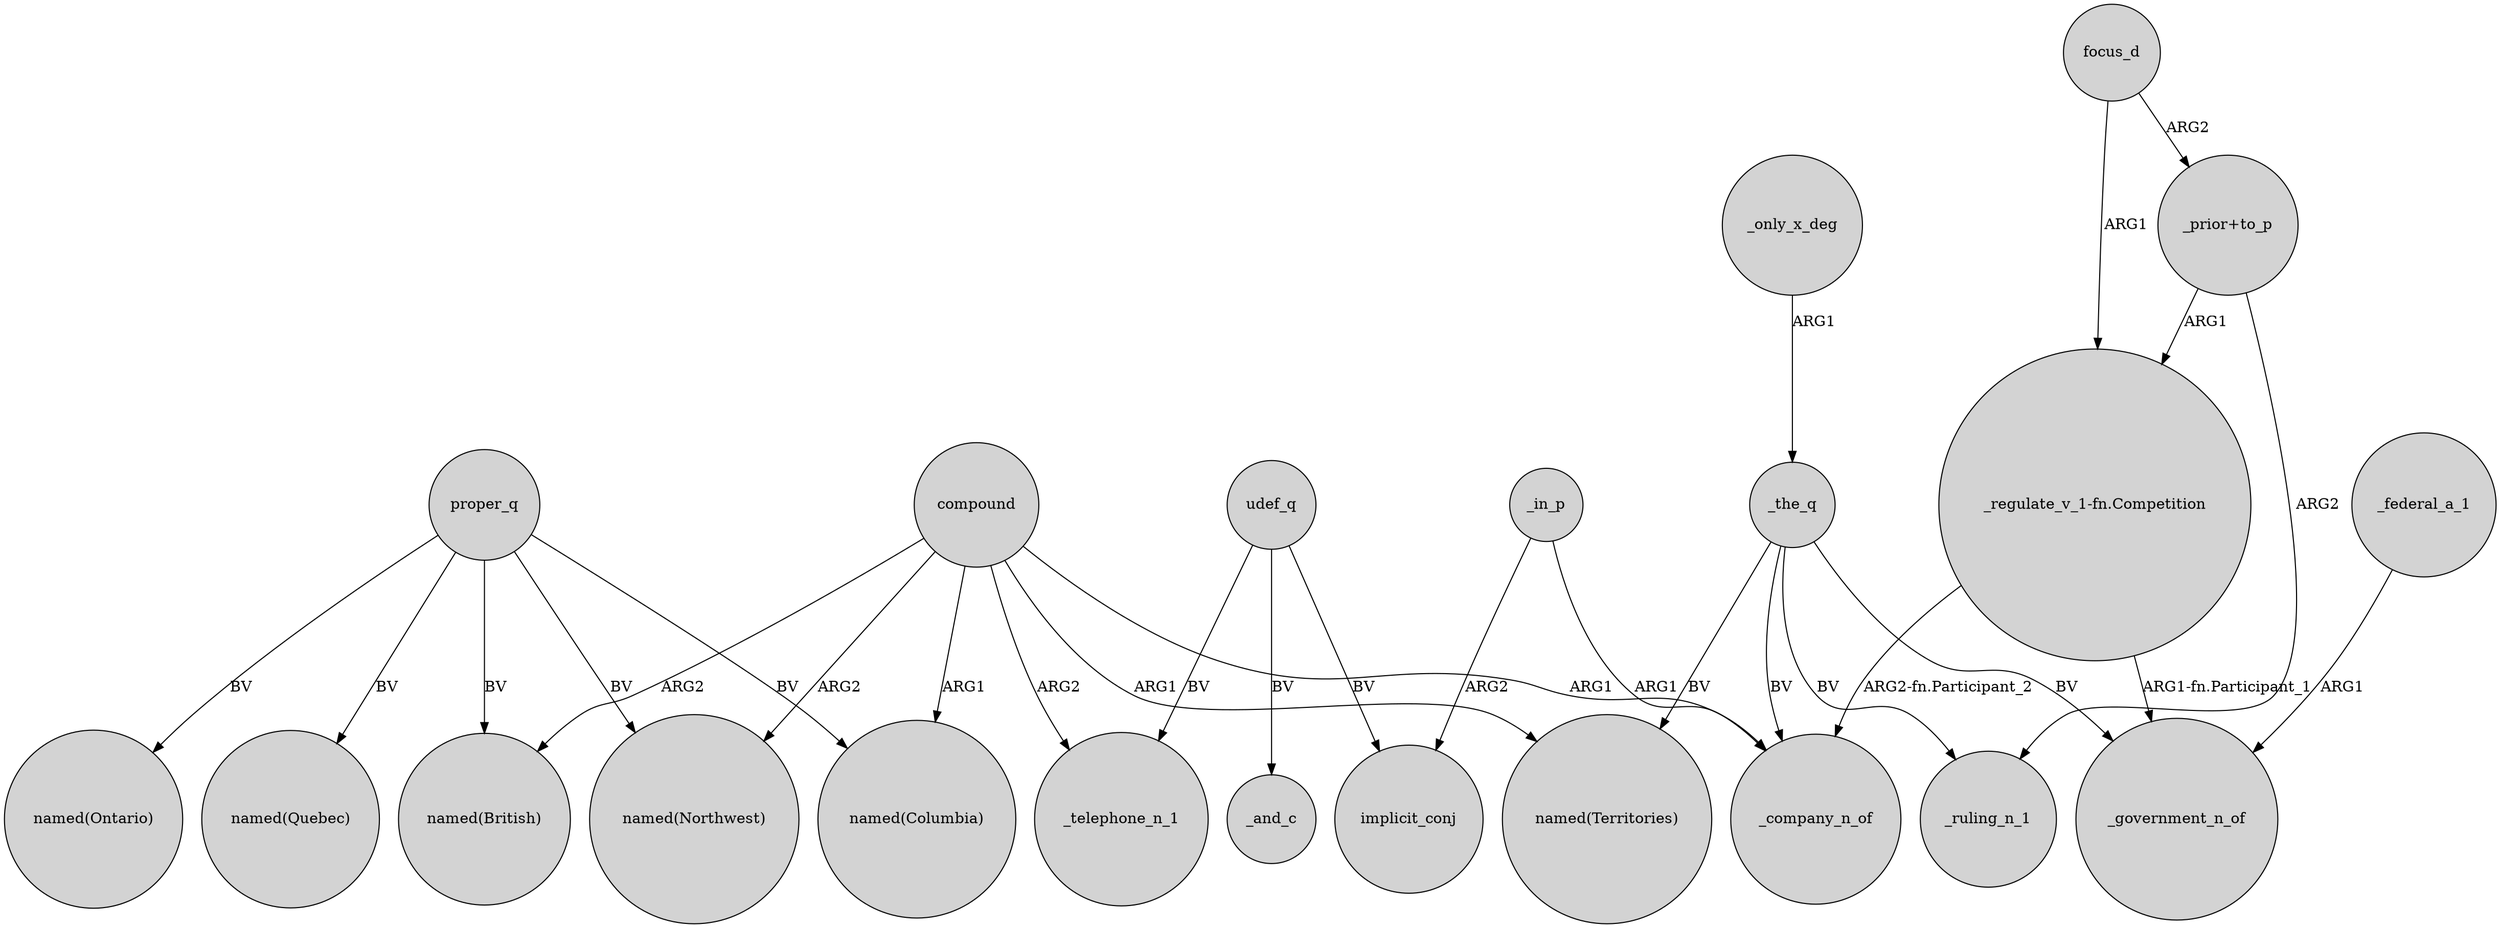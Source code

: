 digraph {
	node [shape=circle style=filled]
	proper_q -> "named(British)" [label=BV]
	compound -> "named(Northwest)" [label=ARG2]
	proper_q -> "named(Quebec)" [label=BV]
	udef_q -> _telephone_n_1 [label=BV]
	_only_x_deg -> _the_q [label=ARG1]
	compound -> "named(Territories)" [label=ARG1]
	_in_p -> implicit_conj [label=ARG2]
	_in_p -> _company_n_of [label=ARG1]
	compound -> _company_n_of [label=ARG1]
	"_regulate_v_1-fn.Competition" -> _government_n_of [label="ARG1-fn.Participant_1"]
	"_regulate_v_1-fn.Competition" -> _company_n_of [label="ARG2-fn.Participant_2"]
	udef_q -> _and_c [label=BV]
	proper_q -> "named(Northwest)" [label=BV]
	"_prior+to_p" -> _ruling_n_1 [label=ARG2]
	"_prior+to_p" -> "_regulate_v_1-fn.Competition" [label=ARG1]
	compound -> _telephone_n_1 [label=ARG2]
	compound -> "named(Columbia)" [label=ARG1]
	focus_d -> "_regulate_v_1-fn.Competition" [label=ARG1]
	_the_q -> "named(Territories)" [label=BV]
	_federal_a_1 -> _government_n_of [label=ARG1]
	proper_q -> "named(Ontario)" [label=BV]
	proper_q -> "named(Columbia)" [label=BV]
	_the_q -> _government_n_of [label=BV]
	compound -> "named(British)" [label=ARG2]
	_the_q -> _company_n_of [label=BV]
	udef_q -> implicit_conj [label=BV]
	focus_d -> "_prior+to_p" [label=ARG2]
	_the_q -> _ruling_n_1 [label=BV]
}
